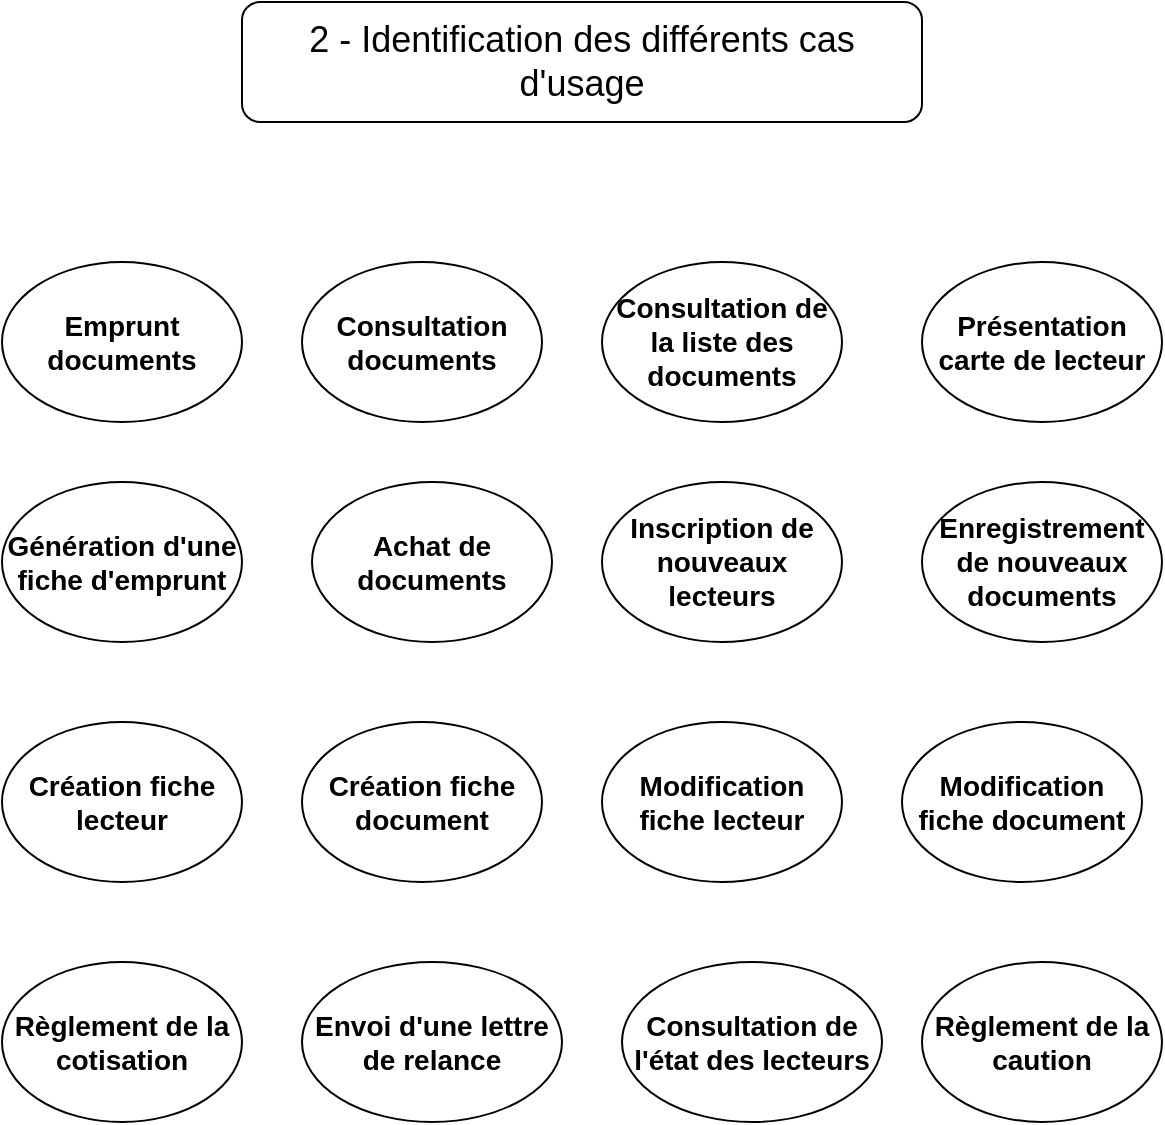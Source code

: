 <mxfile version="13.7.3" type="device" pages="3"><diagram id="X54ZKOAv34WcbzzZjXmj" name="Page-1"><mxGraphModel dx="1422" dy="822" grid="1" gridSize="10" guides="1" tooltips="1" connect="1" arrows="1" fold="1" page="1" pageScale="1" pageWidth="827" pageHeight="1169" math="0" shadow="0"><root><mxCell id="0"/><mxCell id="1" parent="0"/><mxCell id="QTeS7TMMGcYL4_NrUcIx-1" value="&lt;font style=&quot;font-size: 14px&quot;&gt;&lt;b&gt;Emprunt documents&lt;/b&gt;&lt;/font&gt;" style="ellipse;whiteSpace=wrap;html=1;" parent="1" vertex="1"><mxGeometry x="120" y="170" width="120" height="80" as="geometry"/></mxCell><mxCell id="QTeS7TMMGcYL4_NrUcIx-2" value="&lt;font style=&quot;font-size: 18px&quot;&gt;2 - Identification des différents cas d'usage&lt;/font&gt;" style="rounded=1;whiteSpace=wrap;html=1;" parent="1" vertex="1"><mxGeometry x="240" y="40" width="340" height="60" as="geometry"/></mxCell><mxCell id="QTeS7TMMGcYL4_NrUcIx-3" value="&lt;font style=&quot;font-size: 14px&quot;&gt;&lt;b&gt;Consultation documents&lt;/b&gt;&lt;/font&gt;" style="ellipse;whiteSpace=wrap;html=1;" parent="1" vertex="1"><mxGeometry x="270" y="170" width="120" height="80" as="geometry"/></mxCell><mxCell id="QTeS7TMMGcYL4_NrUcIx-7" value="&lt;b&gt;&lt;font style=&quot;font-size: 14px&quot;&gt;Consultation de la liste des documents&lt;/font&gt;&lt;/b&gt;" style="ellipse;whiteSpace=wrap;html=1;" parent="1" vertex="1"><mxGeometry x="420" y="170" width="120" height="80" as="geometry"/></mxCell><mxCell id="QTeS7TMMGcYL4_NrUcIx-8" value="&lt;font style=&quot;font-size: 14px&quot;&gt;&lt;b&gt;Présentation carte de lecteur&lt;/b&gt;&lt;/font&gt;" style="ellipse;whiteSpace=wrap;html=1;" parent="1" vertex="1"><mxGeometry x="580" y="170" width="120" height="80" as="geometry"/></mxCell><mxCell id="QTeS7TMMGcYL4_NrUcIx-10" value="&lt;b&gt;&lt;font style=&quot;font-size: 14px&quot;&gt;Génération d'une fiche d'emprunt&lt;/font&gt;&lt;/b&gt;" style="ellipse;whiteSpace=wrap;html=1;" parent="1" vertex="1"><mxGeometry x="120" y="280" width="120" height="80" as="geometry"/></mxCell><mxCell id="QTeS7TMMGcYL4_NrUcIx-11" value="&lt;b&gt;&lt;font style=&quot;font-size: 14px&quot;&gt;Achat de documents&lt;/font&gt;&lt;/b&gt;" style="ellipse;whiteSpace=wrap;html=1;" parent="1" vertex="1"><mxGeometry x="275" y="280" width="120" height="80" as="geometry"/></mxCell><mxCell id="QTeS7TMMGcYL4_NrUcIx-12" value="&lt;font style=&quot;font-size: 14px&quot;&gt;&lt;b&gt;Inscription de nouveaux lecteurs&lt;/b&gt;&lt;/font&gt;" style="ellipse;whiteSpace=wrap;html=1;" parent="1" vertex="1"><mxGeometry x="420" y="280" width="120" height="80" as="geometry"/></mxCell><mxCell id="QTeS7TMMGcYL4_NrUcIx-13" value="&lt;font style=&quot;font-size: 14px&quot;&gt;&lt;b&gt;Enregistrement de nouveaux documents&lt;/b&gt;&lt;/font&gt;" style="ellipse;whiteSpace=wrap;html=1;" parent="1" vertex="1"><mxGeometry x="580" y="280" width="120" height="80" as="geometry"/></mxCell><mxCell id="QTeS7TMMGcYL4_NrUcIx-14" value="&lt;font style=&quot;font-size: 14px&quot;&gt;&lt;b&gt;Création fiche lecteur&lt;/b&gt;&lt;/font&gt;" style="ellipse;whiteSpace=wrap;html=1;" parent="1" vertex="1"><mxGeometry x="120" y="400" width="120" height="80" as="geometry"/></mxCell><mxCell id="QTeS7TMMGcYL4_NrUcIx-15" value="&lt;font style=&quot;font-size: 14px&quot;&gt;&lt;b&gt;Création fiche document&lt;/b&gt;&lt;/font&gt;" style="ellipse;whiteSpace=wrap;html=1;" parent="1" vertex="1"><mxGeometry x="270" y="400" width="120" height="80" as="geometry"/></mxCell><mxCell id="QTeS7TMMGcYL4_NrUcIx-17" value="&lt;font style=&quot;font-size: 14px&quot;&gt;&lt;b&gt;Modification fiche lecteur&lt;/b&gt;&lt;/font&gt;" style="ellipse;whiteSpace=wrap;html=1;" parent="1" vertex="1"><mxGeometry x="420" y="400" width="120" height="80" as="geometry"/></mxCell><mxCell id="QTeS7TMMGcYL4_NrUcIx-18" value="&lt;font style=&quot;font-size: 14px&quot;&gt;&lt;b&gt;Modification fiche document&lt;/b&gt;&lt;/font&gt;" style="ellipse;whiteSpace=wrap;html=1;" parent="1" vertex="1"><mxGeometry x="570" y="400" width="120" height="80" as="geometry"/></mxCell><mxCell id="L0pJ1dtwIM-E5fRoY1_Y-3" value="&lt;font style=&quot;font-size: 14px&quot;&gt;&lt;b&gt;Règlement de la cotisation&lt;/b&gt;&lt;/font&gt;" style="ellipse;whiteSpace=wrap;html=1;" parent="1" vertex="1"><mxGeometry x="120" y="520" width="120" height="80" as="geometry"/></mxCell><mxCell id="L0pJ1dtwIM-E5fRoY1_Y-4" value="&lt;b&gt;&lt;font style=&quot;font-size: 14px&quot;&gt;Envoi d'une lettre de relance&lt;/font&gt;&lt;/b&gt;" style="ellipse;whiteSpace=wrap;html=1;" parent="1" vertex="1"><mxGeometry x="270" y="520" width="130" height="80" as="geometry"/></mxCell><mxCell id="L0pJ1dtwIM-E5fRoY1_Y-5" value="&lt;font style=&quot;font-size: 14px&quot;&gt;&lt;b&gt;Consultation de l'état des lecteurs&lt;/b&gt;&lt;/font&gt;" style="ellipse;whiteSpace=wrap;html=1;" parent="1" vertex="1"><mxGeometry x="430" y="520" width="130" height="80" as="geometry"/></mxCell><mxCell id="bqNqavYtAbLya6gU6fyt-1" value="&lt;font style=&quot;font-size: 14px&quot;&gt;&lt;b&gt;Règlement de la caution&lt;/b&gt;&lt;/font&gt;" style="ellipse;whiteSpace=wrap;html=1;" vertex="1" parent="1"><mxGeometry x="580" y="520" width="120" height="80" as="geometry"/></mxCell></root></mxGraphModel></diagram><diagram id="G1jOmStCAY7uSN18spkU" name="Page-2"><mxGraphModel dx="1422" dy="822" grid="1" gridSize="10" guides="1" tooltips="1" connect="1" arrows="1" fold="1" page="1" pageScale="1" pageWidth="827" pageHeight="1169" math="0" shadow="0"><root><mxCell id="g5H-n-1MwFmmSp7LiH_a-0"/><mxCell id="g5H-n-1MwFmmSp7LiH_a-1" parent="g5H-n-1MwFmmSp7LiH_a-0"/></root></mxGraphModel></diagram><diagram id="aivFTNA9gIu85ouU7gBI" name="Page-3"><mxGraphModel dx="1422" dy="822" grid="1" gridSize="10" guides="1" tooltips="1" connect="1" arrows="1" fold="1" page="1" pageScale="1" pageWidth="827" pageHeight="1169" math="0" shadow="0"><root><mxCell id="194KK53euGlFL51pCMie-0"/><mxCell id="194KK53euGlFL51pCMie-1" parent="194KK53euGlFL51pCMie-0"/></root></mxGraphModel></diagram></mxfile>